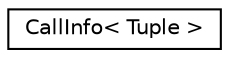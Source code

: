 digraph "Graphical Class Hierarchy"
{
  edge [fontname="Helvetica",fontsize="10",labelfontname="Helvetica",labelfontsize="10"];
  node [fontname="Helvetica",fontsize="10",shape=record];
  rankdir="LR";
  Node0 [label="CallInfo\< Tuple \>",height=0.2,width=0.4,color="black", fillcolor="white", style="filled",URL="$struct_call_info.html"];
}
